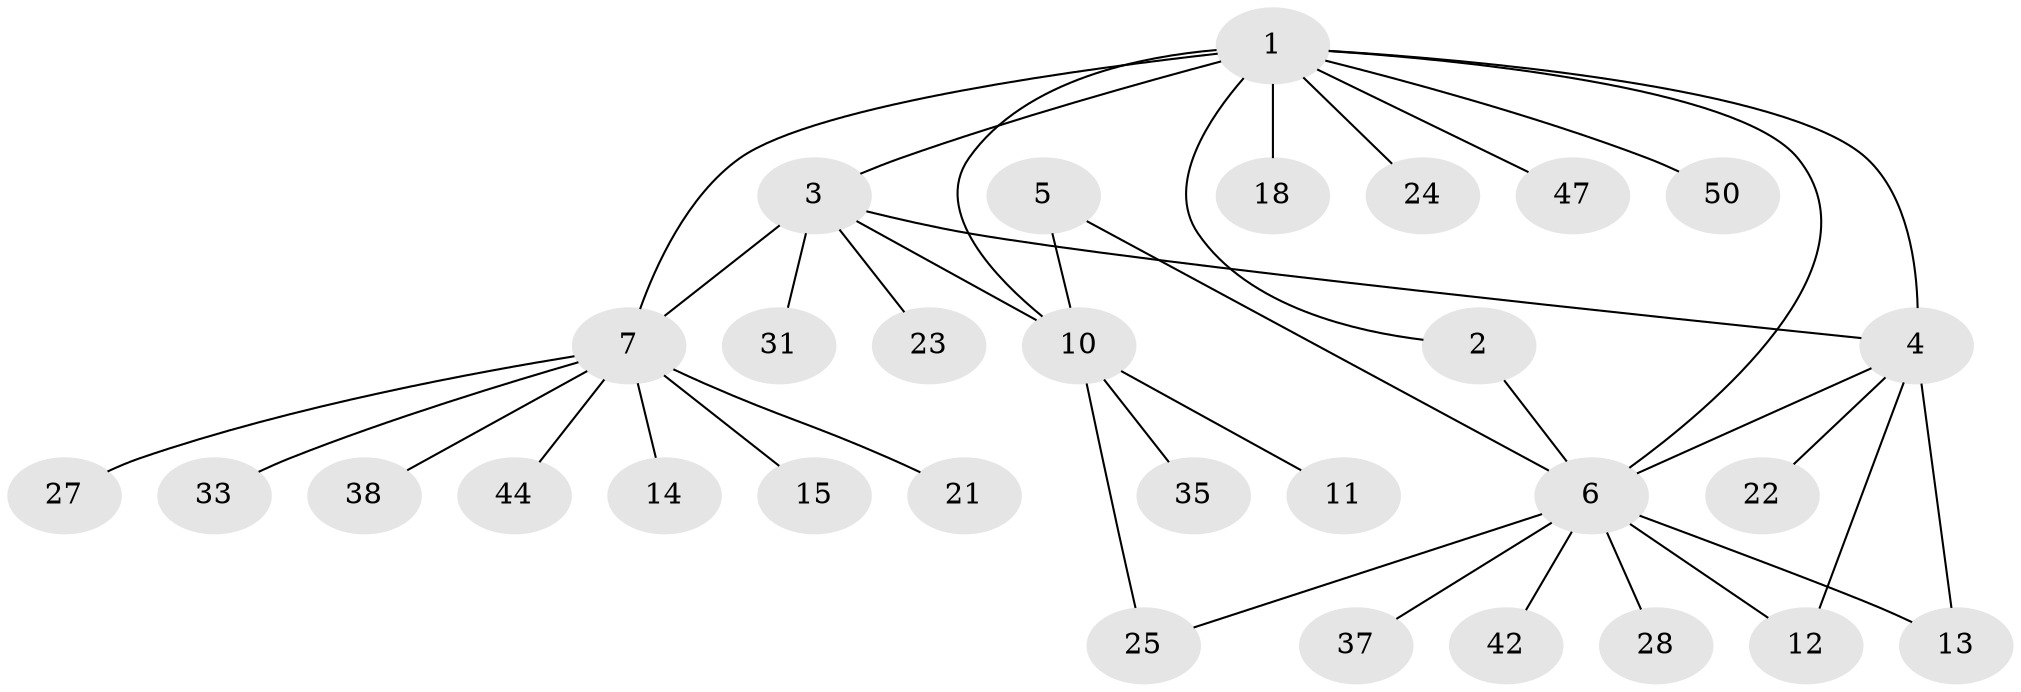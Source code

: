 // original degree distribution, {8: 0.04, 2: 0.18, 6: 0.02, 3: 0.1, 10: 0.02, 9: 0.02, 5: 0.02, 7: 0.02, 1: 0.56, 4: 0.02}
// Generated by graph-tools (version 1.1) at 2025/19/03/04/25 18:19:34]
// undirected, 30 vertices, 38 edges
graph export_dot {
graph [start="1"]
  node [color=gray90,style=filled];
  1 [super="+8"];
  2;
  3 [super="+9+19"];
  4 [super="+20+26+34"];
  5 [super="+30"];
  6;
  7;
  10 [super="+16"];
  11;
  12 [super="+36"];
  13 [super="+17"];
  14;
  15;
  18;
  21 [super="+46"];
  22;
  23;
  24;
  25 [super="+40+29"];
  27;
  28;
  31;
  33;
  35;
  37;
  38 [super="+41"];
  42 [super="+48+43"];
  44;
  47;
  50;
  1 -- 2;
  1 -- 3 [weight=2];
  1 -- 24;
  1 -- 47;
  1 -- 50;
  1 -- 18;
  1 -- 6;
  1 -- 7;
  1 -- 10;
  1 -- 4;
  2 -- 6;
  3 -- 4;
  3 -- 7;
  3 -- 31;
  3 -- 10;
  3 -- 23;
  4 -- 6;
  4 -- 12;
  4 -- 22;
  4 -- 13;
  5 -- 6;
  5 -- 10;
  6 -- 13;
  6 -- 25;
  6 -- 28;
  6 -- 37;
  6 -- 42;
  6 -- 12;
  7 -- 14;
  7 -- 15;
  7 -- 21;
  7 -- 27;
  7 -- 33;
  7 -- 38;
  7 -- 44;
  10 -- 11;
  10 -- 25;
  10 -- 35;
}
